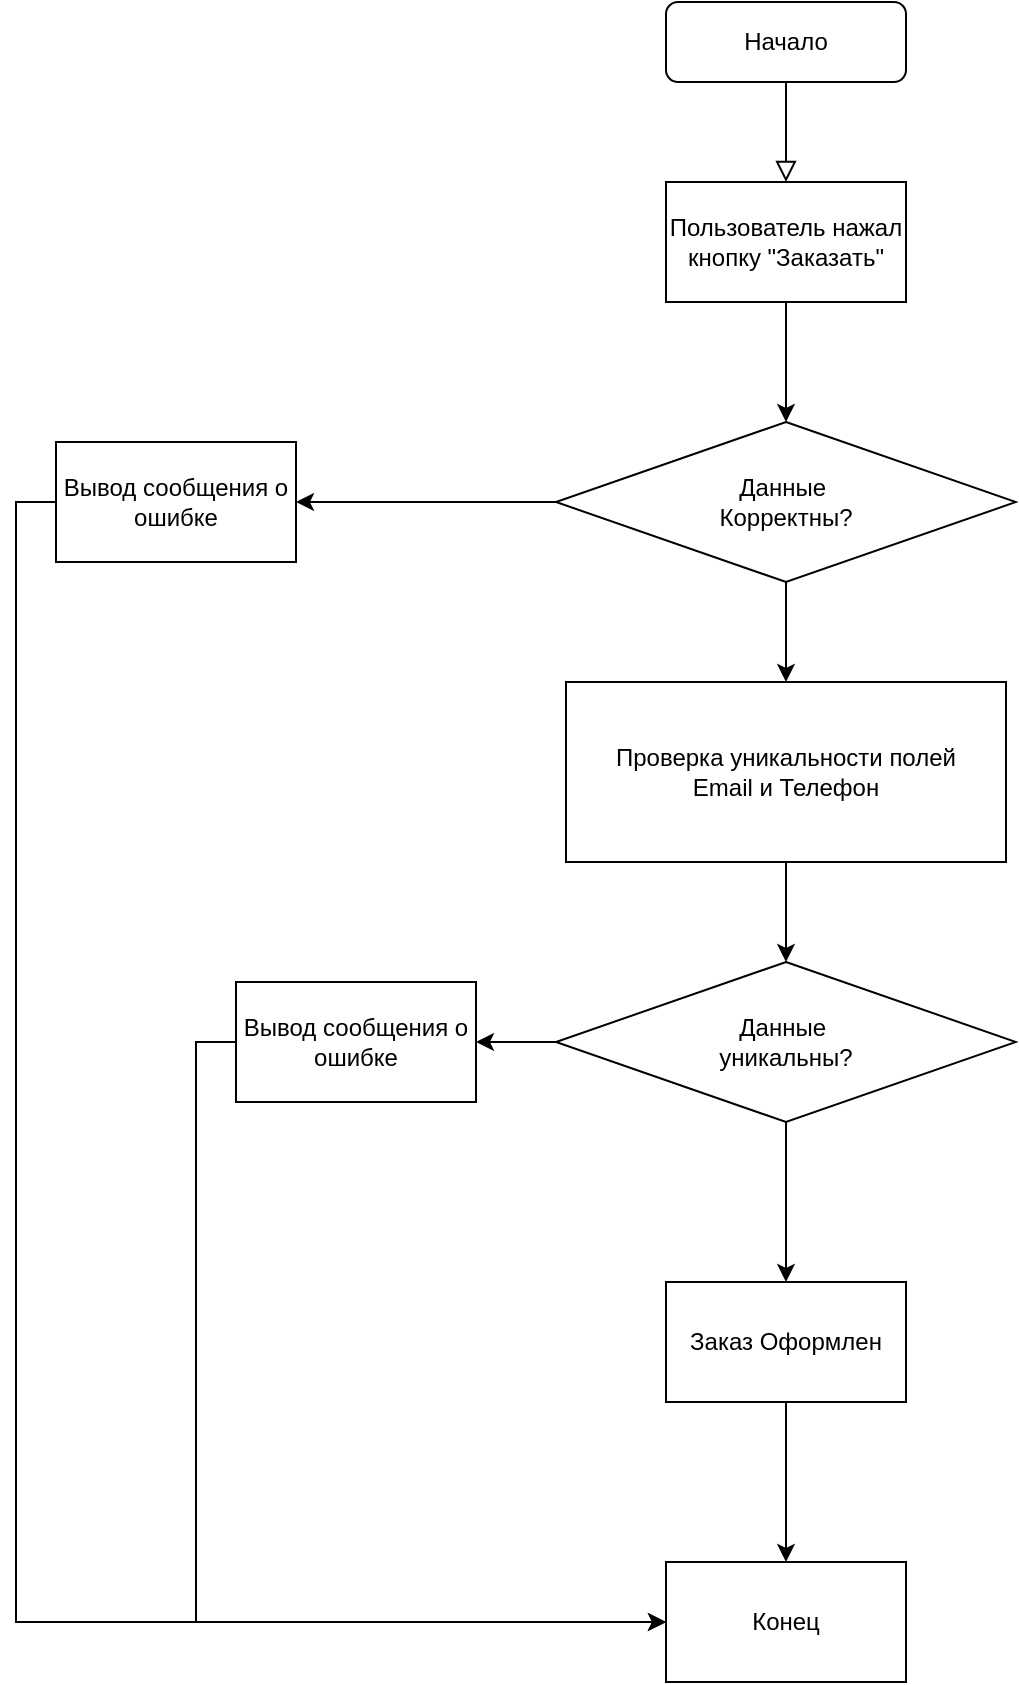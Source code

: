 <mxfile version="20.3.0" type="device"><diagram id="C5RBs43oDa-KdzZeNtuy" name="Page-1"><mxGraphModel dx="1342" dy="857" grid="1" gridSize="10" guides="1" tooltips="1" connect="1" arrows="1" fold="1" page="1" pageScale="1" pageWidth="827" pageHeight="1169" math="0" shadow="0"><root><mxCell id="WIyWlLk6GJQsqaUBKTNV-0"/><mxCell id="WIyWlLk6GJQsqaUBKTNV-1" parent="WIyWlLk6GJQsqaUBKTNV-0"/><mxCell id="WIyWlLk6GJQsqaUBKTNV-2" value="" style="rounded=0;html=1;jettySize=auto;orthogonalLoop=1;fontSize=11;endArrow=block;endFill=0;endSize=8;strokeWidth=1;shadow=0;labelBackgroundColor=none;edgeStyle=orthogonalEdgeStyle;" parent="WIyWlLk6GJQsqaUBKTNV-1" source="WIyWlLk6GJQsqaUBKTNV-3" edge="1"><mxGeometry relative="1" as="geometry"><mxPoint x="435" y="160" as="targetPoint"/></mxGeometry></mxCell><mxCell id="WIyWlLk6GJQsqaUBKTNV-3" value="Начало" style="rounded=1;whiteSpace=wrap;html=1;fontSize=12;glass=0;strokeWidth=1;shadow=0;" parent="WIyWlLk6GJQsqaUBKTNV-1" vertex="1"><mxGeometry x="375" y="70" width="120" height="40" as="geometry"/></mxCell><mxCell id="xcrD78gEdbmFvMhOoith-4" style="edgeStyle=orthogonalEdgeStyle;rounded=0;orthogonalLoop=1;jettySize=auto;html=1;exitX=0.5;exitY=1;exitDx=0;exitDy=0;entryX=0.5;entryY=0;entryDx=0;entryDy=0;" edge="1" parent="WIyWlLk6GJQsqaUBKTNV-1" source="xcrD78gEdbmFvMhOoith-1" target="xcrD78gEdbmFvMhOoith-2"><mxGeometry relative="1" as="geometry"/></mxCell><mxCell id="xcrD78gEdbmFvMhOoith-1" value="Пользователь нажал кнопку &quot;Заказать&quot;" style="rounded=0;whiteSpace=wrap;html=1;" vertex="1" parent="WIyWlLk6GJQsqaUBKTNV-1"><mxGeometry x="375" y="160" width="120" height="60" as="geometry"/></mxCell><mxCell id="xcrD78gEdbmFvMhOoith-6" style="edgeStyle=orthogonalEdgeStyle;rounded=0;orthogonalLoop=1;jettySize=auto;html=1;exitX=0;exitY=0.5;exitDx=0;exitDy=0;entryX=1;entryY=0.5;entryDx=0;entryDy=0;" edge="1" parent="WIyWlLk6GJQsqaUBKTNV-1" source="xcrD78gEdbmFvMhOoith-2" target="xcrD78gEdbmFvMhOoith-5"><mxGeometry relative="1" as="geometry"/></mxCell><mxCell id="xcrD78gEdbmFvMhOoith-8" style="edgeStyle=orthogonalEdgeStyle;rounded=0;orthogonalLoop=1;jettySize=auto;html=1;exitX=0.5;exitY=1;exitDx=0;exitDy=0;entryX=0.5;entryY=0;entryDx=0;entryDy=0;" edge="1" parent="WIyWlLk6GJQsqaUBKTNV-1" source="xcrD78gEdbmFvMhOoith-2" target="xcrD78gEdbmFvMhOoith-7"><mxGeometry relative="1" as="geometry"/></mxCell><mxCell id="xcrD78gEdbmFvMhOoith-2" value="Данные&amp;nbsp;&lt;br&gt;Корректны?" style="rhombus;whiteSpace=wrap;html=1;" vertex="1" parent="WIyWlLk6GJQsqaUBKTNV-1"><mxGeometry x="320" y="280" width="230" height="80" as="geometry"/></mxCell><mxCell id="xcrD78gEdbmFvMhOoith-20" style="edgeStyle=orthogonalEdgeStyle;rounded=0;orthogonalLoop=1;jettySize=auto;html=1;exitX=0;exitY=0.5;exitDx=0;exitDy=0;entryX=0;entryY=0.5;entryDx=0;entryDy=0;" edge="1" parent="WIyWlLk6GJQsqaUBKTNV-1" source="xcrD78gEdbmFvMhOoith-5" target="xcrD78gEdbmFvMhOoith-14"><mxGeometry relative="1" as="geometry"><mxPoint x="140" y="880" as="targetPoint"/><Array as="points"><mxPoint x="50" y="320"/><mxPoint x="50" y="880"/></Array></mxGeometry></mxCell><mxCell id="xcrD78gEdbmFvMhOoith-5" value="Вывод сообщения о ошибке" style="rounded=0;whiteSpace=wrap;html=1;" vertex="1" parent="WIyWlLk6GJQsqaUBKTNV-1"><mxGeometry x="70" y="290" width="120" height="60" as="geometry"/></mxCell><mxCell id="xcrD78gEdbmFvMhOoith-11" style="edgeStyle=orthogonalEdgeStyle;rounded=0;orthogonalLoop=1;jettySize=auto;html=1;exitX=0.5;exitY=1;exitDx=0;exitDy=0;entryX=0.5;entryY=0;entryDx=0;entryDy=0;" edge="1" parent="WIyWlLk6GJQsqaUBKTNV-1" source="xcrD78gEdbmFvMhOoith-7" target="xcrD78gEdbmFvMhOoith-10"><mxGeometry relative="1" as="geometry"/></mxCell><mxCell id="xcrD78gEdbmFvMhOoith-7" value="Проверка уникальности полей &lt;br&gt;Email и Телефон" style="rounded=0;whiteSpace=wrap;html=1;" vertex="1" parent="WIyWlLk6GJQsqaUBKTNV-1"><mxGeometry x="325" y="410" width="220" height="90" as="geometry"/></mxCell><mxCell id="xcrD78gEdbmFvMhOoith-15" style="edgeStyle=orthogonalEdgeStyle;rounded=0;orthogonalLoop=1;jettySize=auto;html=1;exitX=0.5;exitY=1;exitDx=0;exitDy=0;entryX=0.5;entryY=0;entryDx=0;entryDy=0;" edge="1" parent="WIyWlLk6GJQsqaUBKTNV-1" source="xcrD78gEdbmFvMhOoith-10" target="xcrD78gEdbmFvMhOoith-13"><mxGeometry relative="1" as="geometry"/></mxCell><mxCell id="xcrD78gEdbmFvMhOoith-17" style="edgeStyle=orthogonalEdgeStyle;rounded=0;orthogonalLoop=1;jettySize=auto;html=1;exitX=0;exitY=0.5;exitDx=0;exitDy=0;entryX=1;entryY=0.5;entryDx=0;entryDy=0;" edge="1" parent="WIyWlLk6GJQsqaUBKTNV-1" source="xcrD78gEdbmFvMhOoith-10" target="xcrD78gEdbmFvMhOoith-12"><mxGeometry relative="1" as="geometry"/></mxCell><mxCell id="xcrD78gEdbmFvMhOoith-10" value="Данные&amp;nbsp;&lt;br&gt;уникальны?" style="rhombus;whiteSpace=wrap;html=1;" vertex="1" parent="WIyWlLk6GJQsqaUBKTNV-1"><mxGeometry x="320" y="550" width="230" height="80" as="geometry"/></mxCell><mxCell id="xcrD78gEdbmFvMhOoith-18" style="edgeStyle=orthogonalEdgeStyle;rounded=0;orthogonalLoop=1;jettySize=auto;html=1;exitX=0;exitY=0.5;exitDx=0;exitDy=0;entryX=0;entryY=0.5;entryDx=0;entryDy=0;" edge="1" parent="WIyWlLk6GJQsqaUBKTNV-1" source="xcrD78gEdbmFvMhOoith-12" target="xcrD78gEdbmFvMhOoith-14"><mxGeometry relative="1" as="geometry"/></mxCell><mxCell id="xcrD78gEdbmFvMhOoith-12" value="Вывод сообщения о ошибке" style="rounded=0;whiteSpace=wrap;html=1;" vertex="1" parent="WIyWlLk6GJQsqaUBKTNV-1"><mxGeometry x="160" y="560" width="120" height="60" as="geometry"/></mxCell><mxCell id="xcrD78gEdbmFvMhOoith-16" style="edgeStyle=orthogonalEdgeStyle;rounded=0;orthogonalLoop=1;jettySize=auto;html=1;exitX=0.5;exitY=1;exitDx=0;exitDy=0;" edge="1" parent="WIyWlLk6GJQsqaUBKTNV-1" source="xcrD78gEdbmFvMhOoith-13" target="xcrD78gEdbmFvMhOoith-14"><mxGeometry relative="1" as="geometry"/></mxCell><mxCell id="xcrD78gEdbmFvMhOoith-13" value="Заказ Оформлен" style="rounded=0;whiteSpace=wrap;html=1;" vertex="1" parent="WIyWlLk6GJQsqaUBKTNV-1"><mxGeometry x="375" y="710" width="120" height="60" as="geometry"/></mxCell><mxCell id="xcrD78gEdbmFvMhOoith-14" value="Конец" style="rounded=0;whiteSpace=wrap;html=1;" vertex="1" parent="WIyWlLk6GJQsqaUBKTNV-1"><mxGeometry x="375" y="850" width="120" height="60" as="geometry"/></mxCell></root></mxGraphModel></diagram></mxfile>